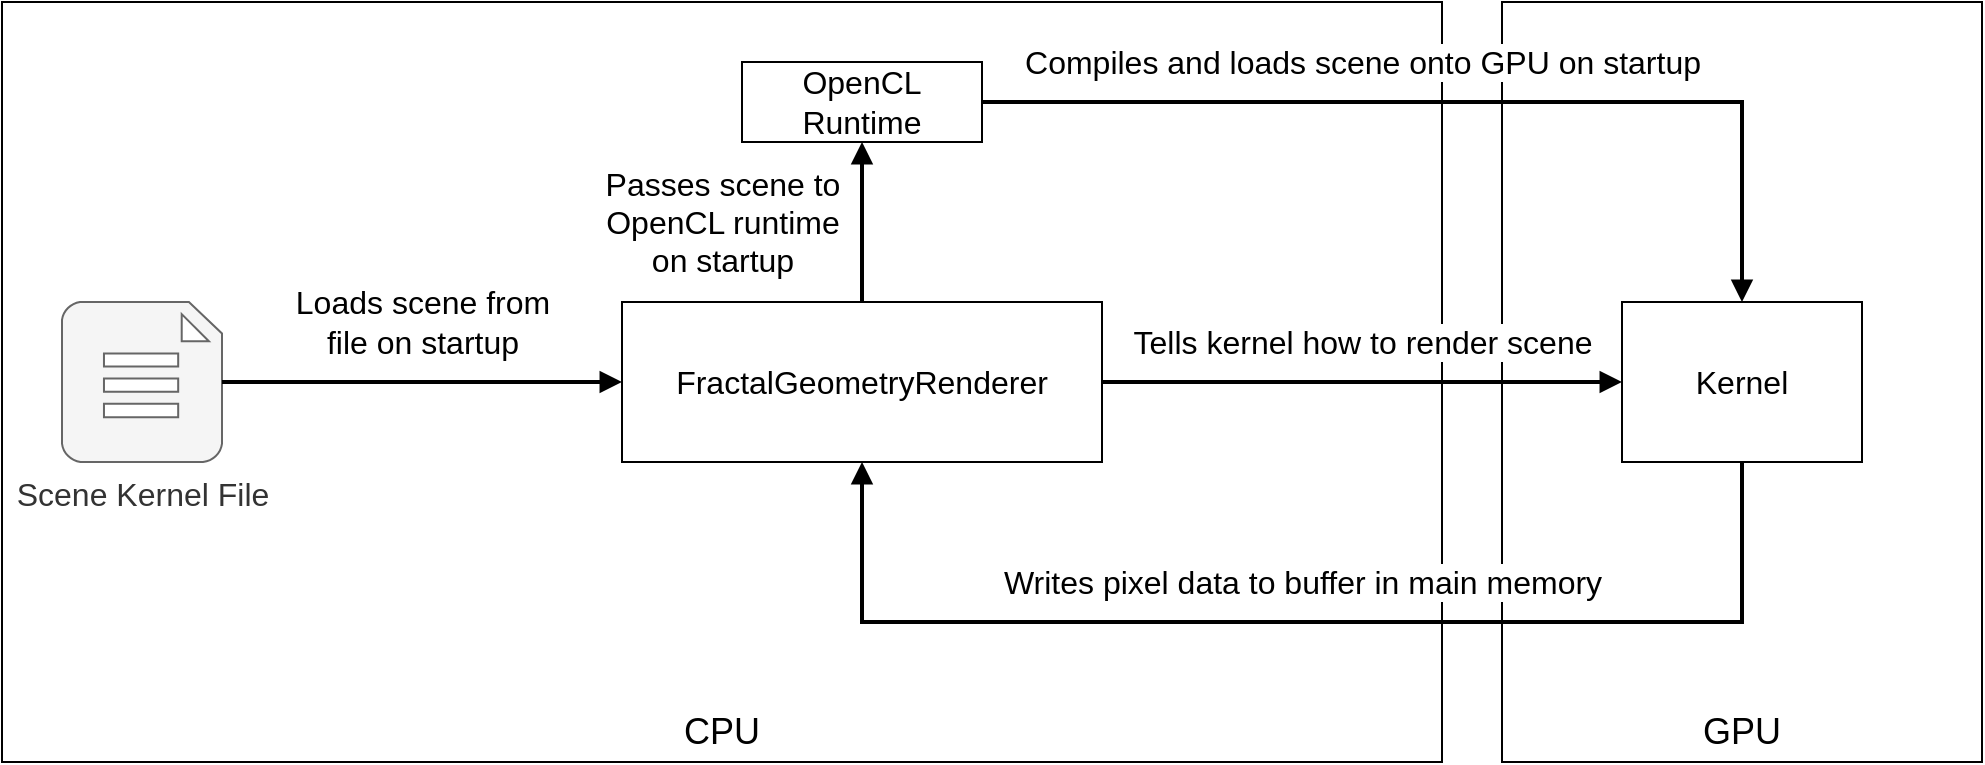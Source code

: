 <mxfile version="16.5.1" type="device"><diagram id="tWl7nmwnrkZFnsVf41iI" name="Page-1"><mxGraphModel dx="1422" dy="845" grid="1" gridSize="10" guides="1" tooltips="1" connect="1" arrows="1" fold="1" page="1" pageScale="1" pageWidth="827" pageHeight="1169" math="0" shadow="0"><root><mxCell id="0"/><mxCell id="1" parent="0"/><mxCell id="q-IiUEyU2ypckiLUuD9f-20" value="" style="rounded=0;whiteSpace=wrap;html=1;fontSize=16;fillColor=none;" vertex="1" parent="1"><mxGeometry x="760" y="10" width="240" height="380" as="geometry"/></mxCell><mxCell id="q-IiUEyU2ypckiLUuD9f-19" value="" style="rounded=0;whiteSpace=wrap;html=1;fontSize=16;fillColor=none;" vertex="1" parent="1"><mxGeometry x="10" y="10" width="720" height="380" as="geometry"/></mxCell><mxCell id="q-IiUEyU2ypckiLUuD9f-5" value="Scene Kernel File" style="verticalLabelPosition=bottom;html=1;verticalAlign=top;align=center;strokeColor=#666666;fillColor=#f5f5f5;shape=mxgraph.azure.file_2;pointerEvents=1;fontColor=#333333;fontSize=16;" vertex="1" parent="1"><mxGeometry x="40" y="160" width="80" height="80" as="geometry"/></mxCell><mxCell id="q-IiUEyU2ypckiLUuD9f-6" value="OpenCL Runtime" style="rounded=0;whiteSpace=wrap;html=1;fontSize=16;" vertex="1" parent="1"><mxGeometry x="380" y="40" width="120" height="40" as="geometry"/></mxCell><mxCell id="q-IiUEyU2ypckiLUuD9f-7" value="FractalGeometryRenderer" style="rounded=0;whiteSpace=wrap;html=1;fontSize=16;" vertex="1" parent="1"><mxGeometry x="320" y="160" width="240" height="80" as="geometry"/></mxCell><mxCell id="q-IiUEyU2ypckiLUuD9f-8" value="" style="endArrow=block;html=1;rounded=0;fontSize=16;strokeWidth=2;endFill=1;exitX=1;exitY=0.5;exitDx=0;exitDy=0;exitPerimeter=0;" edge="1" parent="1" source="q-IiUEyU2ypckiLUuD9f-5" target="q-IiUEyU2ypckiLUuD9f-7"><mxGeometry width="50" height="50" relative="1" as="geometry"><mxPoint x="150" y="220" as="sourcePoint"/><mxPoint x="640" y="110" as="targetPoint"/></mxGeometry></mxCell><mxCell id="q-IiUEyU2ypckiLUuD9f-11" value="Loads scene from &lt;br&gt;file on startup" style="edgeLabel;html=1;align=center;verticalAlign=middle;resizable=0;points=[];fontSize=16;" vertex="1" connectable="0" parent="q-IiUEyU2ypckiLUuD9f-8"><mxGeometry x="-0.331" y="1" relative="1" as="geometry"><mxPoint x="33" y="-29" as="offset"/></mxGeometry></mxCell><mxCell id="q-IiUEyU2ypckiLUuD9f-10" value="" style="endArrow=block;html=1;rounded=0;fontSize=16;strokeWidth=2;endFill=1;" edge="1" parent="1" source="q-IiUEyU2ypckiLUuD9f-7" target="q-IiUEyU2ypckiLUuD9f-6"><mxGeometry width="50" height="50" relative="1" as="geometry"><mxPoint x="610" y="210" as="sourcePoint"/><mxPoint x="610" y="260" as="targetPoint"/></mxGeometry></mxCell><mxCell id="q-IiUEyU2ypckiLUuD9f-12" value="Passes scene to &lt;br&gt;OpenCL runtime&lt;br&gt;on startup" style="edgeLabel;html=1;align=center;verticalAlign=middle;resizable=0;points=[];fontSize=16;" vertex="1" connectable="0" parent="q-IiUEyU2ypckiLUuD9f-10"><mxGeometry x="-0.175" y="1" relative="1" as="geometry"><mxPoint x="-69" y="-7" as="offset"/></mxGeometry></mxCell><mxCell id="q-IiUEyU2ypckiLUuD9f-13" value="" style="endArrow=block;html=1;rounded=0;fontSize=16;strokeWidth=2;endFill=1;" edge="1" parent="1" source="q-IiUEyU2ypckiLUuD9f-7" target="q-IiUEyU2ypckiLUuD9f-16"><mxGeometry width="50" height="50" relative="1" as="geometry"><mxPoint x="460" y="280" as="sourcePoint"/><mxPoint x="460" y="330" as="targetPoint"/><Array as="points"/></mxGeometry></mxCell><mxCell id="q-IiUEyU2ypckiLUuD9f-18" value="Tells kernel&amp;nbsp;how to render scene" style="edgeLabel;html=1;align=center;verticalAlign=middle;resizable=0;points=[];fontSize=16;" vertex="1" connectable="0" parent="q-IiUEyU2ypckiLUuD9f-13"><mxGeometry x="-0.17" y="2" relative="1" as="geometry"><mxPoint x="22" y="-18" as="offset"/></mxGeometry></mxCell><mxCell id="q-IiUEyU2ypckiLUuD9f-14" value="" style="endArrow=block;html=1;rounded=0;fontSize=16;strokeWidth=2;endFill=1;" edge="1" parent="1" source="q-IiUEyU2ypckiLUuD9f-6" target="q-IiUEyU2ypckiLUuD9f-16"><mxGeometry width="50" height="50" relative="1" as="geometry"><mxPoint x="940.0" y="210" as="sourcePoint"/><mxPoint x="960" y="200" as="targetPoint"/><Array as="points"><mxPoint x="880" y="60"/></Array></mxGeometry></mxCell><mxCell id="q-IiUEyU2ypckiLUuD9f-17" value="Compiles and loads scene onto GPU on startup" style="edgeLabel;html=1;align=center;verticalAlign=middle;resizable=0;points=[];fontSize=16;" vertex="1" connectable="0" parent="q-IiUEyU2ypckiLUuD9f-14"><mxGeometry x="-0.126" y="-1" relative="1" as="geometry"><mxPoint x="-20" y="-21" as="offset"/></mxGeometry></mxCell><mxCell id="q-IiUEyU2ypckiLUuD9f-16" value="Kernel" style="rounded=0;whiteSpace=wrap;html=1;fontSize=16;" vertex="1" parent="1"><mxGeometry x="820" y="160" width="120" height="80" as="geometry"/></mxCell><mxCell id="q-IiUEyU2ypckiLUuD9f-21" value="" style="endArrow=block;html=1;rounded=0;fontSize=16;strokeWidth=2;endFill=1;" edge="1" parent="1" source="q-IiUEyU2ypckiLUuD9f-16" target="q-IiUEyU2ypckiLUuD9f-7"><mxGeometry width="50" height="50" relative="1" as="geometry"><mxPoint x="440" y="490" as="sourcePoint"/><mxPoint x="450" y="300" as="targetPoint"/><Array as="points"><mxPoint x="880" y="320"/><mxPoint x="440" y="320"/></Array></mxGeometry></mxCell><mxCell id="q-IiUEyU2ypckiLUuD9f-22" value="Writes pixel data to buffer in main memory" style="edgeLabel;html=1;align=center;verticalAlign=middle;resizable=0;points=[];fontSize=16;" vertex="1" connectable="0" parent="q-IiUEyU2ypckiLUuD9f-21"><mxGeometry x="-0.17" y="2" relative="1" as="geometry"><mxPoint x="-51" y="-22" as="offset"/></mxGeometry></mxCell><mxCell id="q-IiUEyU2ypckiLUuD9f-23" value="&lt;font style=&quot;font-size: 18px&quot;&gt;CPU&lt;/font&gt;" style="text;html=1;strokeColor=none;fillColor=none;align=center;verticalAlign=middle;whiteSpace=wrap;rounded=0;fontSize=16;" vertex="1" parent="1"><mxGeometry x="340" y="360" width="60" height="30" as="geometry"/></mxCell><mxCell id="q-IiUEyU2ypckiLUuD9f-24" value="&lt;font style=&quot;font-size: 18px&quot;&gt;GPU&lt;/font&gt;" style="text;html=1;strokeColor=none;fillColor=none;align=center;verticalAlign=middle;whiteSpace=wrap;rounded=0;fontSize=16;" vertex="1" parent="1"><mxGeometry x="850" y="360" width="60" height="30" as="geometry"/></mxCell></root></mxGraphModel></diagram></mxfile>